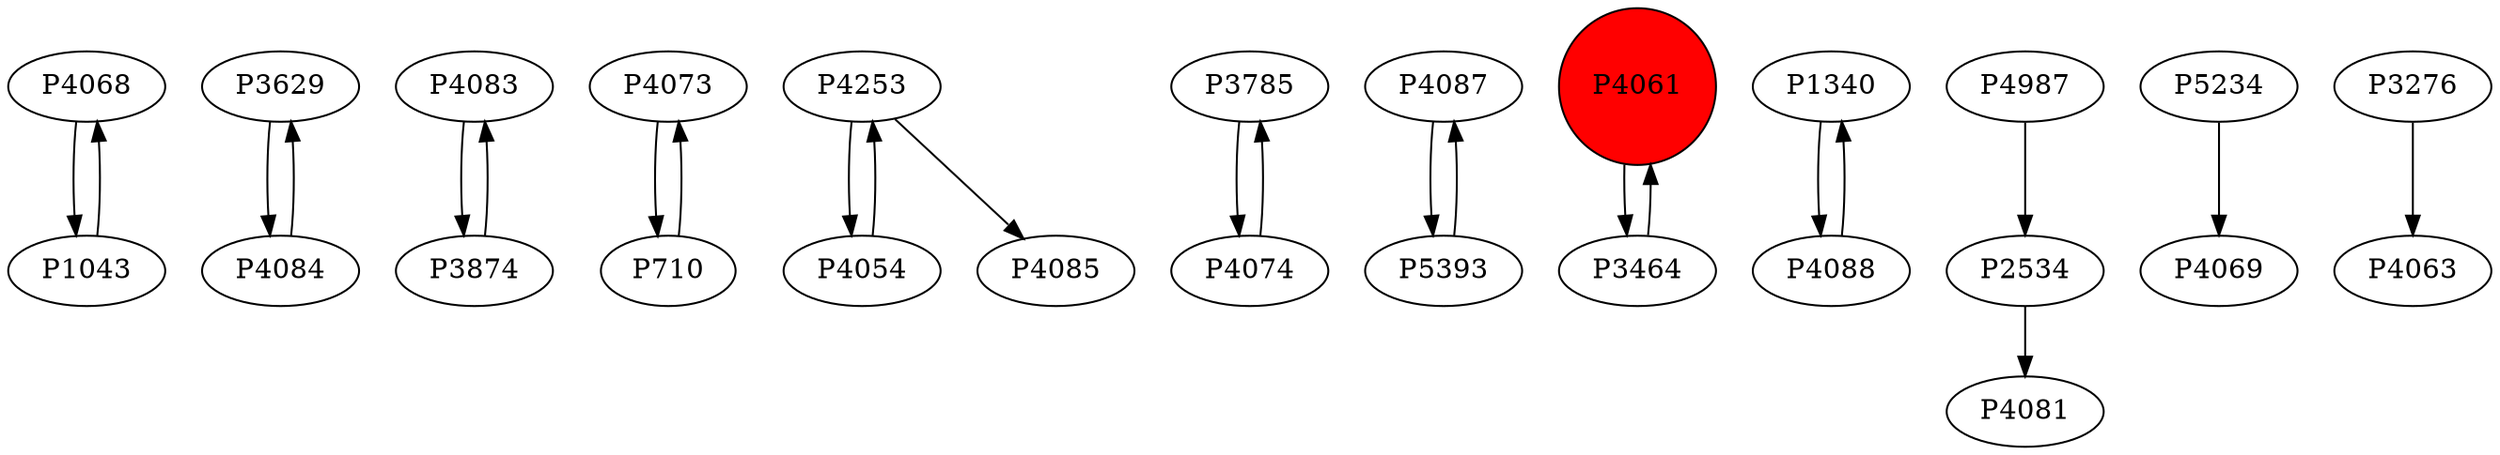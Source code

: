 digraph {
	P4068 -> P1043
	P3629 -> P4084
	P4083 -> P3874
	P4073 -> P710
	P4253 -> P4054
	P710 -> P4073
	P3785 -> P4074
	P4087 -> P5393
	P4061 -> P3464
	P4054 -> P4253
	P1340 -> P4088
	P4088 -> P1340
	P5393 -> P4087
	P4084 -> P3629
	P4074 -> P3785
	P1043 -> P4068
	P3874 -> P4083
	P4987 -> P2534
	P5234 -> P4069
	P3276 -> P4063
	P4253 -> P4085
	P3464 -> P4061
	P2534 -> P4081
	P4061 [shape=circle]
	P4061 [style=filled]
	P4061 [fillcolor=red]
}